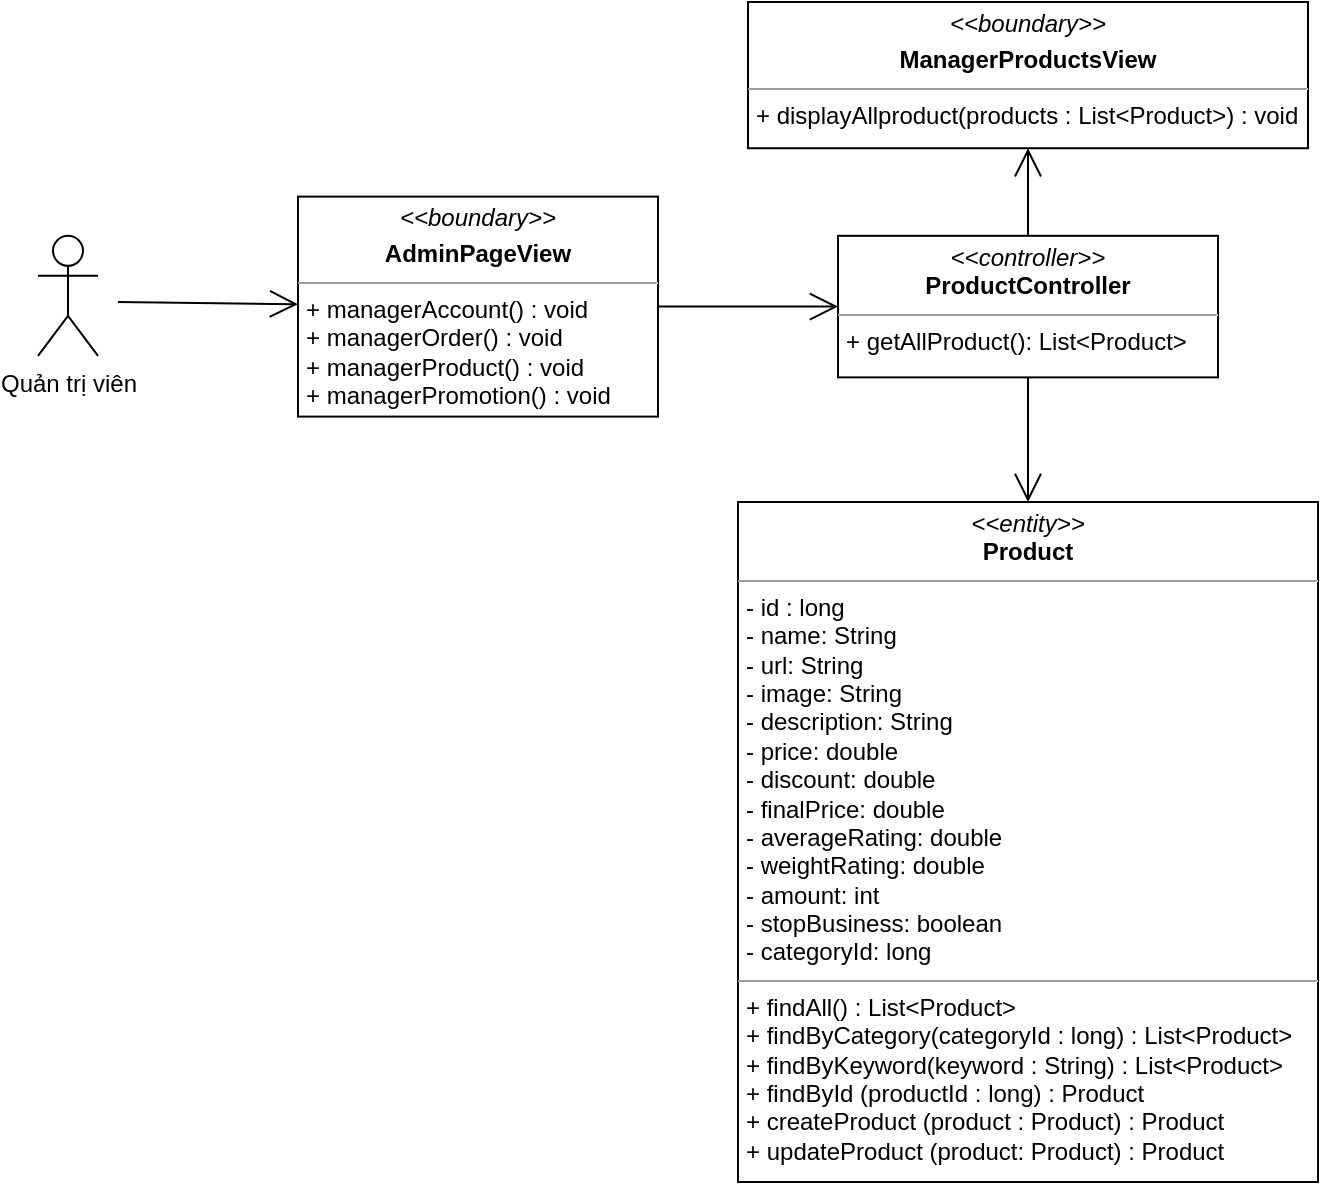 <mxfile version="14.7.10" type="device"><diagram id="C5RBs43oDa-KdzZeNtuy" name="Page-1"><mxGraphModel dx="1865" dy="1690" grid="1" gridSize="10" guides="1" tooltips="1" connect="1" arrows="1" fold="1" page="1" pageScale="1" pageWidth="827" pageHeight="1169" math="0" shadow="0"><root><mxCell id="WIyWlLk6GJQsqaUBKTNV-0"/><mxCell id="WIyWlLk6GJQsqaUBKTNV-1" parent="WIyWlLk6GJQsqaUBKTNV-0"/><mxCell id="KI60rJCUxkik-SUUpFHm-0" value="&lt;p style=&quot;margin: 0px ; margin-top: 4px ; text-align: center&quot;&gt;&lt;i&gt;&amp;lt;&amp;lt;boundary&amp;gt;&amp;gt;&lt;/i&gt;&lt;/p&gt;&lt;p style=&quot;margin: 0px ; margin-top: 4px ; text-align: center&quot;&gt;&lt;b&gt;ManagerProductsView&lt;/b&gt;&lt;/p&gt;&lt;hr size=&quot;1&quot;&gt;&lt;p style=&quot;margin: 0px ; margin-left: 4px&quot;&gt;&lt;span&gt;+ displayAllproduct(products : List&amp;lt;Product&amp;gt;) : void&lt;/span&gt;&lt;br&gt;&lt;/p&gt;" style="verticalAlign=top;align=left;overflow=fill;fontSize=12;fontFamily=Helvetica;html=1;" parent="WIyWlLk6GJQsqaUBKTNV-1" vertex="1"><mxGeometry x="265" y="-20" width="280" height="73.12" as="geometry"/></mxCell><mxCell id="KI60rJCUxkik-SUUpFHm-1" value="" style="endArrow=open;endFill=1;endSize=12;html=1;" parent="WIyWlLk6GJQsqaUBKTNV-1" source="KI60rJCUxkik-SUUpFHm-6" target="KI60rJCUxkik-SUUpFHm-0" edge="1"><mxGeometry width="160" relative="1" as="geometry"><mxPoint x="300" y="120" as="sourcePoint"/><mxPoint x="350" y="158.67" as="targetPoint"/></mxGeometry></mxCell><mxCell id="KI60rJCUxkik-SUUpFHm-6" value="&lt;p style=&quot;margin: 0px ; margin-top: 4px ; text-align: center&quot;&gt;&lt;i&gt;&amp;lt;&amp;lt;controller&amp;gt;&amp;gt;&lt;/i&gt;&lt;br&gt;&lt;b&gt;ProductController&lt;/b&gt;&lt;/p&gt;&lt;hr size=&quot;1&quot;&gt;&lt;p style=&quot;margin: 0px ; margin-left: 4px&quot;&gt;+ getAllProduct(): List&amp;lt;Product&amp;gt;&lt;br&gt;&lt;/p&gt;" style="verticalAlign=top;align=left;overflow=fill;fontSize=12;fontFamily=Helvetica;html=1;" parent="WIyWlLk6GJQsqaUBKTNV-1" vertex="1"><mxGeometry x="310" y="96.91" width="190" height="70.78" as="geometry"/></mxCell><mxCell id="KI60rJCUxkik-SUUpFHm-11" value="" style="endArrow=open;endFill=1;endSize=12;html=1;" parent="WIyWlLk6GJQsqaUBKTNV-1" source="KI60rJCUxkik-SUUpFHm-6" target="KI60rJCUxkik-SUUpFHm-12" edge="1"><mxGeometry width="160" relative="1" as="geometry"><mxPoint x="680" y="150" as="sourcePoint"/><mxPoint x="740" y="159" as="targetPoint"/></mxGeometry></mxCell><mxCell id="KI60rJCUxkik-SUUpFHm-12" value="&lt;p style=&quot;margin: 0px ; margin-top: 4px ; text-align: center&quot;&gt;&lt;i&gt;&amp;lt;&amp;lt;entity&amp;gt;&amp;gt;&lt;/i&gt;&lt;br&gt;&lt;b&gt;Product&lt;/b&gt;&lt;/p&gt;&lt;hr size=&quot;1&quot;&gt;&lt;p style=&quot;margin: 0px 0px 0px 4px&quot;&gt;- id : long&lt;/p&gt;&lt;p style=&quot;margin: 0px 0px 0px 4px&quot;&gt;- name: String&lt;br&gt;- url: String&lt;/p&gt;&lt;p style=&quot;margin: 0px 0px 0px 4px&quot;&gt;- image: String&lt;/p&gt;&lt;p style=&quot;margin: 0px 0px 0px 4px&quot;&gt;- description: String&lt;/p&gt;&lt;p style=&quot;margin: 0px 0px 0px 4px&quot;&gt;- price: double&lt;/p&gt;&lt;p style=&quot;margin: 0px 0px 0px 4px&quot;&gt;- discount: double&lt;/p&gt;&lt;p style=&quot;margin: 0px 0px 0px 4px&quot;&gt;- finalPrice: double&lt;/p&gt;&lt;p style=&quot;margin: 0px 0px 0px 4px&quot;&gt;- averageRating: double&lt;/p&gt;&lt;p style=&quot;margin: 0px 0px 0px 4px&quot;&gt;- weightRating: double&lt;/p&gt;&lt;p style=&quot;margin: 0px 0px 0px 4px&quot;&gt;- amount: int&lt;/p&gt;&lt;p style=&quot;margin: 0px 0px 0px 4px&quot;&gt;- stopBusiness: boolean&lt;/p&gt;&lt;p style=&quot;margin: 0px 0px 0px 4px&quot;&gt;- categoryId: long&lt;/p&gt;&lt;hr size=&quot;1&quot;&gt;&lt;p style=&quot;margin: 0px 0px 0px 4px&quot;&gt;+ findAll() : List&amp;lt;Product&amp;gt;&lt;/p&gt;&lt;p style=&quot;margin: 0px 0px 0px 4px&quot;&gt;+ findByCategory(categoryId : long) : List&amp;lt;Product&amp;gt;&lt;/p&gt;&lt;p style=&quot;margin: 0px 0px 0px 4px&quot;&gt;+ findByKeyword(keyword : String) : List&amp;lt;Product&amp;gt;&lt;/p&gt;&lt;p style=&quot;margin: 0px 0px 0px 4px&quot;&gt;+ findById (productId : long) : Product&lt;/p&gt;&lt;p style=&quot;margin: 0px 0px 0px 4px&quot;&gt;+ createProduct (product : Product) : Product&lt;/p&gt;&lt;p style=&quot;margin: 0px 0px 0px 4px&quot;&gt;+ updateProduct (product: Product) : Product&lt;/p&gt;" style="verticalAlign=top;align=left;overflow=fill;fontSize=12;fontFamily=Helvetica;html=1;" parent="WIyWlLk6GJQsqaUBKTNV-1" vertex="1"><mxGeometry x="260" y="230" width="290" height="340" as="geometry"/></mxCell><mxCell id="_fQlmuUgvaZvqPSfpehN-0" value="&lt;p style=&quot;margin: 0px ; margin-top: 4px ; text-align: center&quot;&gt;&lt;i&gt;&amp;lt;&amp;lt;boundary&amp;gt;&amp;gt;&lt;/i&gt;&lt;/p&gt;&lt;p style=&quot;margin: 0px ; margin-top: 4px ; text-align: center&quot;&gt;&lt;b&gt;AdminPageView&lt;/b&gt;&lt;/p&gt;&lt;hr size=&quot;1&quot;&gt;&lt;p style=&quot;margin: 0px ; margin-left: 4px&quot;&gt;&lt;span&gt;+ managerAccount() : void&lt;/span&gt;&lt;br&gt;&lt;/p&gt;&lt;p style=&quot;margin: 0px ; margin-left: 4px&quot;&gt;&lt;span&gt;+ managerOrder() : void&lt;/span&gt;&lt;/p&gt;&lt;p style=&quot;margin: 0px ; margin-left: 4px&quot;&gt;&lt;span&gt;+ managerProduct() : void&lt;/span&gt;&lt;/p&gt;&lt;p style=&quot;margin: 0px ; margin-left: 4px&quot;&gt;&lt;span&gt;+ managerPromotion() : void&lt;/span&gt;&lt;/p&gt;" style="verticalAlign=top;align=left;overflow=fill;fontSize=12;fontFamily=Helvetica;html=1;" parent="WIyWlLk6GJQsqaUBKTNV-1" vertex="1"><mxGeometry x="40" y="77.3" width="180" height="110" as="geometry"/></mxCell><mxCell id="_fQlmuUgvaZvqPSfpehN-1" value="" style="endArrow=open;endFill=1;endSize=12;html=1;" parent="WIyWlLk6GJQsqaUBKTNV-1" source="_fQlmuUgvaZvqPSfpehN-0" target="KI60rJCUxkik-SUUpFHm-6" edge="1"><mxGeometry width="160" relative="1" as="geometry"><mxPoint x="170" y="220" as="sourcePoint"/><mxPoint x="80" y="100" as="targetPoint"/></mxGeometry></mxCell><mxCell id="S1sYTWAXXjbcF00FuUXc-1" value="Quản trị viên" style="shape=umlActor;verticalLabelPosition=bottom;verticalAlign=top;html=1;" parent="WIyWlLk6GJQsqaUBKTNV-1" vertex="1"><mxGeometry x="-90" y="96.91" width="30" height="60" as="geometry"/></mxCell><mxCell id="S1sYTWAXXjbcF00FuUXc-2" value="" style="endArrow=open;endFill=1;endSize=12;html=1;" parent="WIyWlLk6GJQsqaUBKTNV-1" target="_fQlmuUgvaZvqPSfpehN-0" edge="1"><mxGeometry width="160" relative="1" as="geometry"><mxPoint x="-50" y="130" as="sourcePoint"/><mxPoint x="160" y="150" as="targetPoint"/></mxGeometry></mxCell></root></mxGraphModel></diagram></mxfile>